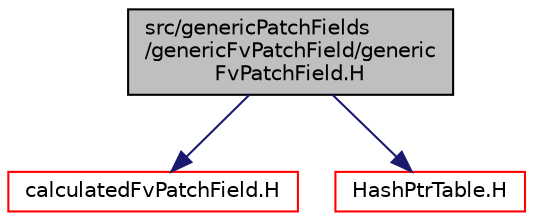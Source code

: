 digraph "src/genericPatchFields/genericFvPatchField/genericFvPatchField.H"
{
  bgcolor="transparent";
  edge [fontname="Helvetica",fontsize="10",labelfontname="Helvetica",labelfontsize="10"];
  node [fontname="Helvetica",fontsize="10",shape=record];
  Node0 [label="src/genericPatchFields\l/genericFvPatchField/generic\lFvPatchField.H",height=0.2,width=0.4,color="black", fillcolor="grey75", style="filled", fontcolor="black"];
  Node0 -> Node1 [color="midnightblue",fontsize="10",style="solid",fontname="Helvetica"];
  Node1 [label="calculatedFvPatchField.H",height=0.2,width=0.4,color="red",URL="$a01538.html"];
  Node0 -> Node205 [color="midnightblue",fontsize="10",style="solid",fontname="Helvetica"];
  Node205 [label="HashPtrTable.H",height=0.2,width=0.4,color="red",URL="$a09164.html"];
}
